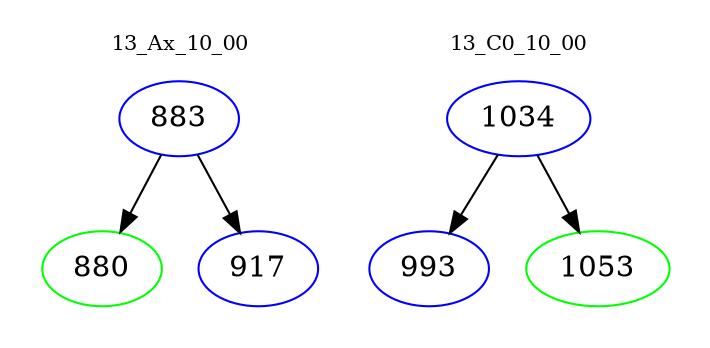 digraph{
subgraph cluster_0 {
color = white
label = "13_Ax_10_00";
fontsize=10;
T0_883 [label="883", color="blue"]
T0_883 -> T0_880 [color="black"]
T0_880 [label="880", color="green"]
T0_883 -> T0_917 [color="black"]
T0_917 [label="917", color="blue"]
}
subgraph cluster_1 {
color = white
label = "13_C0_10_00";
fontsize=10;
T1_1034 [label="1034", color="blue"]
T1_1034 -> T1_993 [color="black"]
T1_993 [label="993", color="blue"]
T1_1034 -> T1_1053 [color="black"]
T1_1053 [label="1053", color="green"]
}
}
